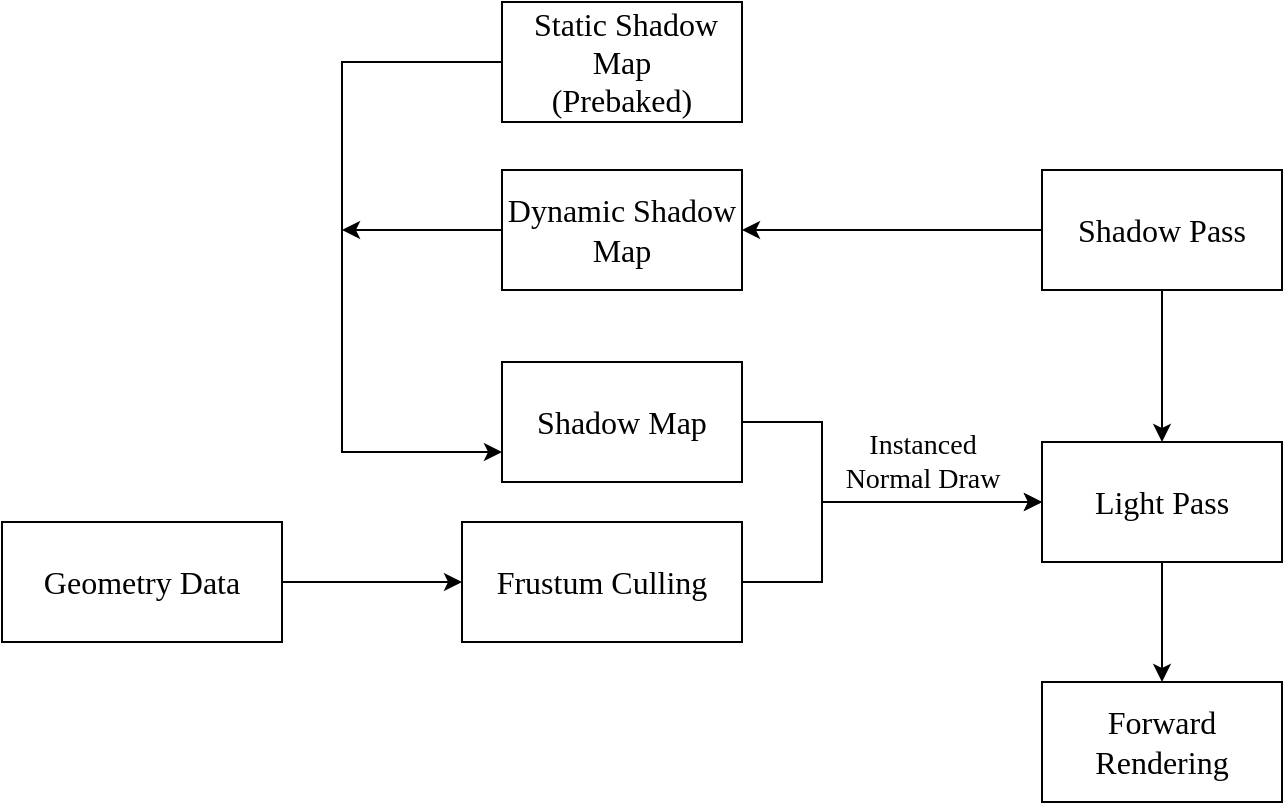 <mxfile version="13.9.9" type="device"><diagram id="41m5Hzg4HPC5hhRG9Zlh" name="第 1 页"><mxGraphModel dx="1221" dy="714" grid="1" gridSize="10" guides="1" tooltips="1" connect="1" arrows="1" fold="1" page="1" pageScale="1" pageWidth="1169" pageHeight="827" math="0" shadow="0"><root><mxCell id="0"/><mxCell id="1" parent="0"/><mxCell id="E6Cyv-8NoLi7E3fTgWGa-49" style="edgeStyle=orthogonalEdgeStyle;rounded=0;orthogonalLoop=1;jettySize=auto;html=1;entryX=0;entryY=0.75;entryDx=0;entryDy=0;fontFamily=Noto Sans SC;fontSize=14;" edge="1" parent="1" source="E6Cyv-8NoLi7E3fTgWGa-2" target="E6Cyv-8NoLi7E3fTgWGa-48"><mxGeometry relative="1" as="geometry"><Array as="points"><mxPoint x="420" y="330"/><mxPoint x="420" y="525"/></Array></mxGeometry></mxCell><mxCell id="E6Cyv-8NoLi7E3fTgWGa-2" value="&amp;nbsp;Static Shadow Map &lt;br&gt;(Prebaked)" style="rounded=0;whiteSpace=wrap;html=1;fontFamily=Noto Sans SC;fontSize=16;" vertex="1" parent="1"><mxGeometry x="500" y="300" width="120" height="60" as="geometry"/></mxCell><mxCell id="E6Cyv-8NoLi7E3fTgWGa-4" style="edgeStyle=orthogonalEdgeStyle;rounded=0;orthogonalLoop=1;jettySize=auto;html=1;fontFamily=Noto Sans SC;fontSize=16;" edge="1" parent="1" source="E6Cyv-8NoLi7E3fTgWGa-5" target="E6Cyv-8NoLi7E3fTgWGa-11"><mxGeometry relative="1" as="geometry"/></mxCell><mxCell id="E6Cyv-8NoLi7E3fTgWGa-34" style="edgeStyle=orthogonalEdgeStyle;rounded=0;orthogonalLoop=1;jettySize=auto;html=1;entryX=1;entryY=0.5;entryDx=0;entryDy=0;" edge="1" parent="1" source="E6Cyv-8NoLi7E3fTgWGa-5" target="E6Cyv-8NoLi7E3fTgWGa-33"><mxGeometry relative="1" as="geometry"/></mxCell><mxCell id="E6Cyv-8NoLi7E3fTgWGa-5" value="Shadow Pass" style="rounded=0;whiteSpace=wrap;html=1;fontFamily=Noto Sans SC;fontSize=16;" vertex="1" parent="1"><mxGeometry x="770" y="384" width="120" height="60" as="geometry"/></mxCell><mxCell id="E6Cyv-8NoLi7E3fTgWGa-46" style="edgeStyle=orthogonalEdgeStyle;rounded=0;orthogonalLoop=1;jettySize=auto;html=1;fontFamily=Noto Sans SC;fontSize=20;" edge="1" parent="1" source="E6Cyv-8NoLi7E3fTgWGa-11" target="E6Cyv-8NoLi7E3fTgWGa-28"><mxGeometry relative="1" as="geometry"/></mxCell><mxCell id="E6Cyv-8NoLi7E3fTgWGa-11" value="Light Pass" style="rounded=0;whiteSpace=wrap;html=1;fontFamily=Noto Sans SC;fontSize=16;" vertex="1" parent="1"><mxGeometry x="770" y="520" width="120" height="60" as="geometry"/></mxCell><mxCell id="E6Cyv-8NoLi7E3fTgWGa-28" value="Forward Rendering" style="rounded=0;whiteSpace=wrap;html=1;fontFamily=Noto Sans SC;fontSize=16;" vertex="1" parent="1"><mxGeometry x="770" y="640" width="120" height="60" as="geometry"/></mxCell><mxCell id="E6Cyv-8NoLi7E3fTgWGa-35" style="edgeStyle=orthogonalEdgeStyle;rounded=0;orthogonalLoop=1;jettySize=auto;html=1;" edge="1" parent="1" source="E6Cyv-8NoLi7E3fTgWGa-33"><mxGeometry relative="1" as="geometry"><mxPoint x="420" y="414" as="targetPoint"/></mxGeometry></mxCell><mxCell id="E6Cyv-8NoLi7E3fTgWGa-33" value="Dynamic Shadow Map" style="rounded=0;whiteSpace=wrap;html=1;fontFamily=Noto Sans SC;fontSize=16;" vertex="1" parent="1"><mxGeometry x="500" y="384" width="120" height="60" as="geometry"/></mxCell><mxCell id="E6Cyv-8NoLi7E3fTgWGa-42" style="edgeStyle=orthogonalEdgeStyle;rounded=0;orthogonalLoop=1;jettySize=auto;html=1;fontFamily=Noto Sans SC;fontSize=20;" edge="1" parent="1" source="E6Cyv-8NoLi7E3fTgWGa-38" target="E6Cyv-8NoLi7E3fTgWGa-40"><mxGeometry relative="1" as="geometry"/></mxCell><mxCell id="E6Cyv-8NoLi7E3fTgWGa-38" value="Geometry Data" style="rounded=0;whiteSpace=wrap;html=1;fontFamily=Noto Sans SC;fontSize=16;" vertex="1" parent="1"><mxGeometry x="250" y="560" width="140" height="60" as="geometry"/></mxCell><mxCell id="E6Cyv-8NoLi7E3fTgWGa-52" style="edgeStyle=orthogonalEdgeStyle;rounded=0;orthogonalLoop=1;jettySize=auto;html=1;entryX=0;entryY=0.5;entryDx=0;entryDy=0;fontFamily=Noto Sans SC;fontSize=14;" edge="1" parent="1" source="E6Cyv-8NoLi7E3fTgWGa-40" target="E6Cyv-8NoLi7E3fTgWGa-11"><mxGeometry relative="1" as="geometry"><Array as="points"><mxPoint x="660" y="590"/><mxPoint x="660" y="550"/></Array></mxGeometry></mxCell><mxCell id="E6Cyv-8NoLi7E3fTgWGa-40" value="Frustum Culling" style="rounded=0;whiteSpace=wrap;html=1;fontFamily=Noto Sans SC;fontSize=16;" vertex="1" parent="1"><mxGeometry x="480" y="560" width="140" height="60" as="geometry"/></mxCell><mxCell id="E6Cyv-8NoLi7E3fTgWGa-47" value="Instanced&lt;br&gt;Normal Draw" style="text;html=1;align=center;verticalAlign=middle;resizable=0;points=[];autosize=1;fontSize=14;fontFamily=Noto Sans SC;" vertex="1" parent="1"><mxGeometry x="660" y="510" width="100" height="40" as="geometry"/></mxCell><mxCell id="E6Cyv-8NoLi7E3fTgWGa-50" style="edgeStyle=orthogonalEdgeStyle;rounded=0;orthogonalLoop=1;jettySize=auto;html=1;fontFamily=Noto Sans SC;fontSize=14;" edge="1" parent="1" source="E6Cyv-8NoLi7E3fTgWGa-48" target="E6Cyv-8NoLi7E3fTgWGa-11"><mxGeometry relative="1" as="geometry"><Array as="points"><mxPoint x="660" y="510"/><mxPoint x="660" y="550"/></Array></mxGeometry></mxCell><mxCell id="E6Cyv-8NoLi7E3fTgWGa-48" value="Shadow Map" style="rounded=0;whiteSpace=wrap;html=1;fontFamily=Noto Sans SC;fontSize=16;" vertex="1" parent="1"><mxGeometry x="500" y="480" width="120" height="60" as="geometry"/></mxCell></root></mxGraphModel></diagram></mxfile>